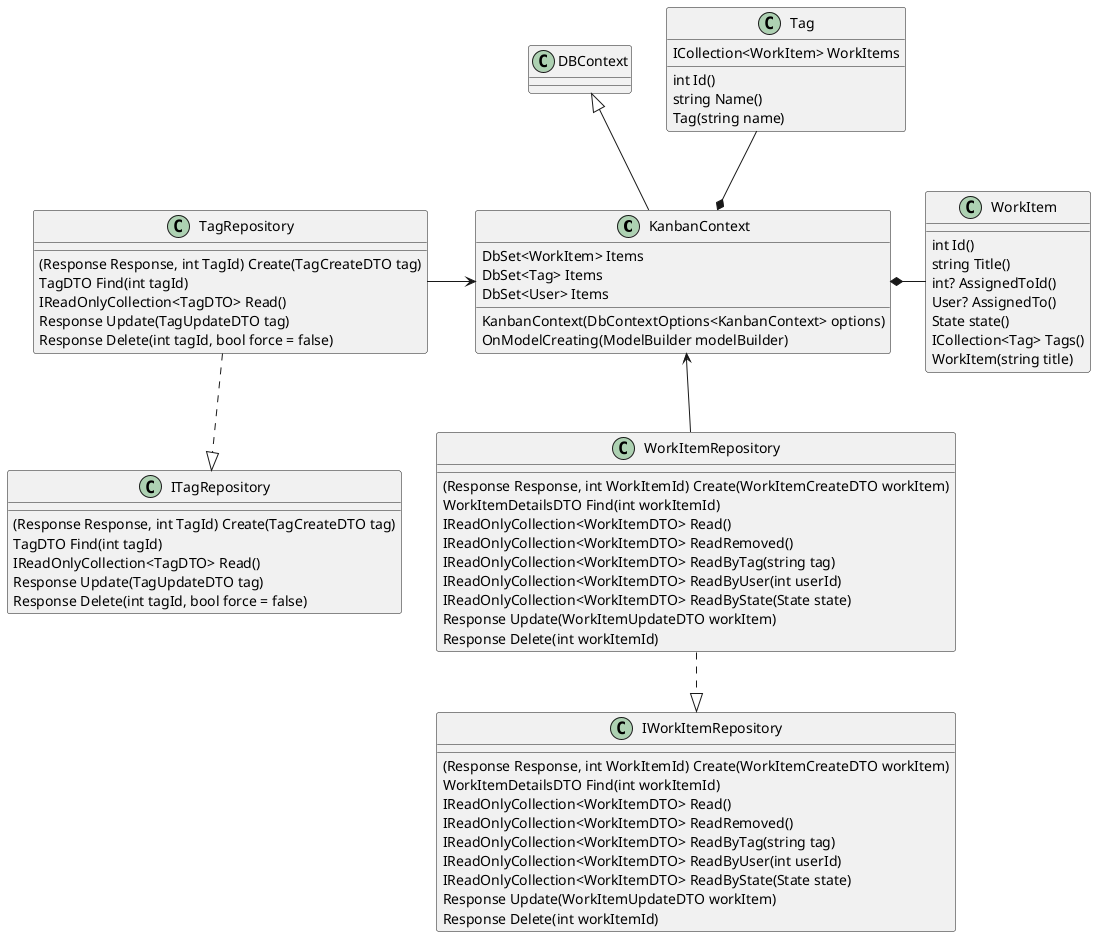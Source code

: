 @startuml classDiagram
class KanbanContext{
    DbSet<WorkItem> Items
    DbSet<Tag> Items
    DbSet<User> Items
    KanbanContext(DbContextOptions<KanbanContext> options)
    OnModelCreating(ModelBuilder modelBuilder)
}

class DBContext{
    
}
class ITagRepository{
    (Response Response, int TagId) Create(TagCreateDTO tag)
    TagDTO Find(int tagId)
    IReadOnlyCollection<TagDTO> Read()
    Response Update(TagUpdateDTO tag)
    Response Delete(int tagId, bool force = false)
    
}
class IWorkItemRepository{
    (Response Response, int WorkItemId) Create(WorkItemCreateDTO workItem)
    WorkItemDetailsDTO Find(int workItemId)
    IReadOnlyCollection<WorkItemDTO> Read()
    IReadOnlyCollection<WorkItemDTO> ReadRemoved()
    IReadOnlyCollection<WorkItemDTO> ReadByTag(string tag)
    IReadOnlyCollection<WorkItemDTO> ReadByUser(int userId)
    IReadOnlyCollection<WorkItemDTO> ReadByState(State state)
    Response Update(WorkItemUpdateDTO workItem)
    Response Delete(int workItemId)
}
class TagRepository{
    (Response Response, int TagId) Create(TagCreateDTO tag)
    TagDTO Find(int tagId)
    IReadOnlyCollection<TagDTO> Read()
    Response Update(TagUpdateDTO tag)
    Response Delete(int tagId, bool force = false)
}
class WorkItemRepository{
    (Response Response, int WorkItemId) Create(WorkItemCreateDTO workItem)
    WorkItemDetailsDTO Find(int workItemId)
    IReadOnlyCollection<WorkItemDTO> Read()
    IReadOnlyCollection<WorkItemDTO> ReadRemoved()
    IReadOnlyCollection<WorkItemDTO> ReadByTag(string tag)
    IReadOnlyCollection<WorkItemDTO> ReadByUser(int userId)
    IReadOnlyCollection<WorkItemDTO> ReadByState(State state)
    Response Update(WorkItemUpdateDTO workItem)
    Response Delete(int workItemId)
    
}
class WorkItem{
    int Id()
    string Title()
    int? AssignedToId()
    User? AssignedTo()
    State state()
    ICollection<Tag> Tags()
    WorkItem(string title)
}
class Tag{
    int Id()
    string Name()
    ICollection<WorkItem> WorkItems
    Tag(string name)
}

KanbanContext *-up- Tag
KanbanContext -up-|> DBContext
KanbanContext *-right- WorkItem
KanbanContext <-left- TagRepository
KanbanContext <-down- WorkItemRepository
TagRepository .down.|> ITagRepository
WorkItemRepository .down.|> IWorkItemRepository

@enduml